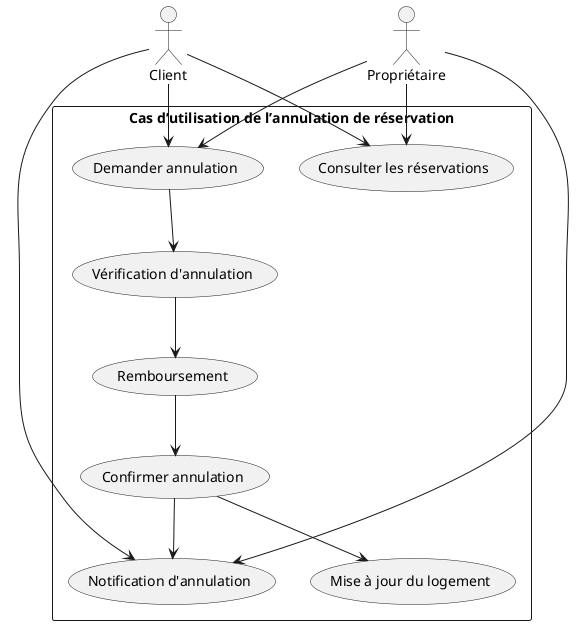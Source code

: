 @startuml Cas d'utilisation de l'annulation

actor Client
actor Propriétaire

rectangle "Cas d’utilisation de l’annulation de réservation" {
  usecase "Consulter les réservations" as A1
  usecase "Demander annulation" as A2
  usecase "Vérification d'annulation" as A3
  usecase "Remboursement" as A4
  usecase "Confirmer annulation" as A5
  usecase "Notification d'annulation" as A6
  usecase "Mise à jour du logement" as A7
}

Client --> A1
Propriétaire --> A1
Client --> A2
Propriétaire --> A2
Client --> A6
Propriétaire --> A6

A2 --> A3
A3 --> A4
A4 --> A5
A5 --> A6
A5 --> A7

@enduml